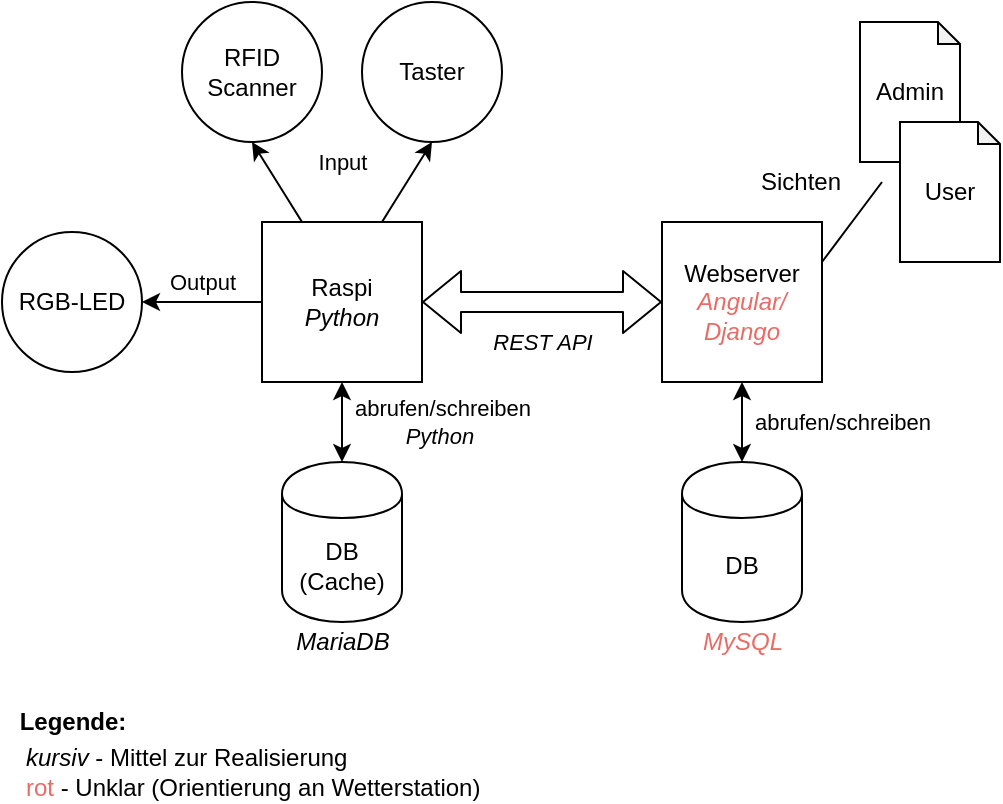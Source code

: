 <mxfile version="14.1.9" type="device"><diagram id="6eDWRuTLR4EQcZg78_aW" name="Page-1"><mxGraphModel dx="813" dy="475" grid="1" gridSize="10" guides="1" tooltips="1" connect="1" arrows="1" fold="1" page="1" pageScale="1" pageWidth="827" pageHeight="1169" math="0" shadow="0"><root><mxCell id="0"/><mxCell id="1" parent="0"/><mxCell id="55mjyKdclRXGyIF_4uKQ-1" value="Raspi&lt;i&gt;&lt;br&gt;Python&lt;/i&gt;" style="whiteSpace=wrap;html=1;aspect=fixed;" parent="1" vertex="1"><mxGeometry x="130" y="150" width="80" height="80" as="geometry"/></mxCell><mxCell id="55mjyKdclRXGyIF_4uKQ-2" value="Webserver&lt;br&gt;&lt;i&gt;&lt;font color=&quot;#ea6b66&quot;&gt;Angular/&lt;br&gt;Django&lt;br&gt;&lt;/font&gt;&lt;/i&gt;" style="whiteSpace=wrap;html=1;aspect=fixed;" parent="1" vertex="1"><mxGeometry x="330" y="150" width="80" height="80" as="geometry"/></mxCell><mxCell id="55mjyKdclRXGyIF_4uKQ-3" value="" style="shape=flexArrow;endArrow=classic;startArrow=classic;html=1;exitX=1;exitY=0.5;exitDx=0;exitDy=0;entryX=0;entryY=0.5;entryDx=0;entryDy=0;" parent="1" source="55mjyKdclRXGyIF_4uKQ-1" target="55mjyKdclRXGyIF_4uKQ-2" edge="1"><mxGeometry width="50" height="50" relative="1" as="geometry"><mxPoint x="380" y="290" as="sourcePoint"/><mxPoint x="430" y="240" as="targetPoint"/></mxGeometry></mxCell><mxCell id="55mjyKdclRXGyIF_4uKQ-13" value="&lt;i&gt;REST API&lt;/i&gt;" style="edgeLabel;html=1;align=center;verticalAlign=middle;resizable=0;points=[];" parent="55mjyKdclRXGyIF_4uKQ-3" vertex="1" connectable="0"><mxGeometry x="0.138" y="-2" relative="1" as="geometry"><mxPoint x="-8.57" y="18" as="offset"/></mxGeometry></mxCell><mxCell id="55mjyKdclRXGyIF_4uKQ-5" value="DB" style="shape=cylinder;whiteSpace=wrap;html=1;boundedLbl=1;backgroundOutline=1;" parent="1" vertex="1"><mxGeometry x="340" y="270" width="60" height="80" as="geometry"/></mxCell><mxCell id="55mjyKdclRXGyIF_4uKQ-6" value="" style="endArrow=classic;startArrow=classic;html=1;entryX=0.5;entryY=1;entryDx=0;entryDy=0;exitX=0.5;exitY=0;exitDx=0;exitDy=0;" parent="1" source="55mjyKdclRXGyIF_4uKQ-5" target="55mjyKdclRXGyIF_4uKQ-2" edge="1"><mxGeometry width="50" height="50" relative="1" as="geometry"><mxPoint x="380" y="290" as="sourcePoint"/><mxPoint x="430" y="240" as="targetPoint"/></mxGeometry></mxCell><mxCell id="55mjyKdclRXGyIF_4uKQ-22" value="abrufen/schreiben" style="edgeLabel;html=1;align=center;verticalAlign=middle;resizable=0;points=[];" parent="55mjyKdclRXGyIF_4uKQ-6" vertex="1" connectable="0"><mxGeometry x="-0.371" y="-2" relative="1" as="geometry"><mxPoint x="48" y="-7.43" as="offset"/></mxGeometry></mxCell><mxCell id="55mjyKdclRXGyIF_4uKQ-10" value="Admin" style="shape=note;whiteSpace=wrap;html=1;backgroundOutline=1;darkOpacity=0.05;size=11;" parent="1" vertex="1"><mxGeometry x="429" y="50" width="50" height="70" as="geometry"/></mxCell><mxCell id="55mjyKdclRXGyIF_4uKQ-11" value="User" style="shape=note;whiteSpace=wrap;html=1;backgroundOutline=1;darkOpacity=0.05;size=11;" parent="1" vertex="1"><mxGeometry x="449" y="100" width="50" height="70" as="geometry"/></mxCell><mxCell id="55mjyKdclRXGyIF_4uKQ-12" value="" style="endArrow=none;html=1;exitX=1;exitY=0.25;exitDx=0;exitDy=0;" parent="1" source="55mjyKdclRXGyIF_4uKQ-2" edge="1"><mxGeometry width="50" height="50" relative="1" as="geometry"><mxPoint x="340" y="210" as="sourcePoint"/><mxPoint x="440" y="130" as="targetPoint"/></mxGeometry></mxCell><mxCell id="55mjyKdclRXGyIF_4uKQ-14" value="RFID Scanner" style="ellipse;whiteSpace=wrap;html=1;" parent="1" vertex="1"><mxGeometry x="90" y="40" width="70" height="70" as="geometry"/></mxCell><mxCell id="55mjyKdclRXGyIF_4uKQ-15" value="Taster" style="ellipse;whiteSpace=wrap;html=1;" parent="1" vertex="1"><mxGeometry x="180" y="40" width="70" height="70" as="geometry"/></mxCell><mxCell id="55mjyKdclRXGyIF_4uKQ-16" value="RGB-LED" style="ellipse;whiteSpace=wrap;html=1;" parent="1" vertex="1"><mxGeometry y="155" width="70" height="70" as="geometry"/></mxCell><mxCell id="55mjyKdclRXGyIF_4uKQ-17" value="" style="endArrow=classic;html=1;entryX=1;entryY=0.5;entryDx=0;entryDy=0;" parent="1" target="55mjyKdclRXGyIF_4uKQ-16" edge="1"><mxGeometry width="50" height="50" relative="1" as="geometry"><mxPoint x="130" y="190" as="sourcePoint"/><mxPoint x="310" y="160" as="targetPoint"/></mxGeometry></mxCell><mxCell id="55mjyKdclRXGyIF_4uKQ-20" value="Output" style="edgeLabel;html=1;align=center;verticalAlign=middle;resizable=0;points=[];" parent="55mjyKdclRXGyIF_4uKQ-17" vertex="1" connectable="0"><mxGeometry x="0.343" y="-2" relative="1" as="geometry"><mxPoint x="10.57" y="-8" as="offset"/></mxGeometry></mxCell><mxCell id="55mjyKdclRXGyIF_4uKQ-18" value="" style="endArrow=classic;html=1;entryX=0.5;entryY=1;entryDx=0;entryDy=0;" parent="1" target="55mjyKdclRXGyIF_4uKQ-15" edge="1"><mxGeometry width="50" height="50" relative="1" as="geometry"><mxPoint x="190" y="150" as="sourcePoint"/><mxPoint x="300" y="100" as="targetPoint"/></mxGeometry></mxCell><mxCell id="55mjyKdclRXGyIF_4uKQ-19" value="" style="endArrow=classic;html=1;entryX=0.5;entryY=1;entryDx=0;entryDy=0;" parent="1" target="55mjyKdclRXGyIF_4uKQ-14" edge="1"><mxGeometry width="50" height="50" relative="1" as="geometry"><mxPoint x="150" y="150" as="sourcePoint"/><mxPoint x="110" y="150" as="targetPoint"/></mxGeometry></mxCell><mxCell id="55mjyKdclRXGyIF_4uKQ-21" value="Input" style="edgeLabel;html=1;align=center;verticalAlign=middle;resizable=0;points=[];" parent="55mjyKdclRXGyIF_4uKQ-19" vertex="1" connectable="0"><mxGeometry x="-0.351" y="-2" relative="1" as="geometry"><mxPoint x="26.48" y="-15.86" as="offset"/></mxGeometry></mxCell><mxCell id="55mjyKdclRXGyIF_4uKQ-23" value="&lt;i&gt;&lt;font color=&quot;#ea6b66&quot;&gt;MySQL&lt;/font&gt;&lt;/i&gt;" style="text;html=1;align=center;verticalAlign=middle;resizable=0;points=[];autosize=1;" parent="1" vertex="1"><mxGeometry x="340" y="350" width="60" height="20" as="geometry"/></mxCell><mxCell id="55mjyKdclRXGyIF_4uKQ-24" value="Sichten" style="text;html=1;align=center;verticalAlign=middle;resizable=0;points=[];autosize=1;" parent="1" vertex="1"><mxGeometry x="369" y="120" width="60" height="20" as="geometry"/></mxCell><mxCell id="55mjyKdclRXGyIF_4uKQ-27" value="&lt;b&gt;Legende:&lt;/b&gt;" style="text;html=1;align=center;verticalAlign=middle;resizable=0;points=[];autosize=1;" parent="1" vertex="1"><mxGeometry y="390" width="70" height="20" as="geometry"/></mxCell><mxCell id="55mjyKdclRXGyIF_4uKQ-28" value="&lt;i&gt;kursiv&lt;/i&gt; - Mittel zur Realisierung&lt;br&gt;&lt;font color=&quot;#ea6b66&quot;&gt;rot &lt;/font&gt;&lt;span&gt;- Unklar (Orientierung an Wetterstation)&lt;/span&gt;" style="text;html=1;align=left;verticalAlign=middle;resizable=0;points=[];autosize=1;" parent="1" vertex="1"><mxGeometry x="10" y="410" width="240" height="30" as="geometry"/></mxCell><mxCell id="LF6WcdlO7mZCHJfmHnAv-1" value="DB (Cache)" style="shape=cylinder;whiteSpace=wrap;html=1;boundedLbl=1;backgroundOutline=1;" vertex="1" parent="1"><mxGeometry x="140" y="270" width="60" height="80" as="geometry"/></mxCell><mxCell id="LF6WcdlO7mZCHJfmHnAv-2" value="" style="endArrow=classic;startArrow=classic;html=1;entryX=0.5;entryY=1;entryDx=0;entryDy=0;exitX=0.5;exitY=0;exitDx=0;exitDy=0;" edge="1" parent="1" source="LF6WcdlO7mZCHJfmHnAv-1" target="55mjyKdclRXGyIF_4uKQ-1"><mxGeometry width="50" height="50" relative="1" as="geometry"><mxPoint x="169.71" y="270" as="sourcePoint"/><mxPoint x="169.71" y="230" as="targetPoint"/></mxGeometry></mxCell><mxCell id="LF6WcdlO7mZCHJfmHnAv-3" value="abrufen/schreiben&lt;br&gt;&lt;i&gt;Python&amp;nbsp;&lt;/i&gt;" style="edgeLabel;html=1;align=center;verticalAlign=middle;resizable=0;points=[];" vertex="1" connectable="0" parent="LF6WcdlO7mZCHJfmHnAv-2"><mxGeometry x="-0.371" y="-2" relative="1" as="geometry"><mxPoint x="48" y="-7.43" as="offset"/></mxGeometry></mxCell><mxCell id="LF6WcdlO7mZCHJfmHnAv-4" value="&lt;i&gt;&lt;font&gt;MariaDB&lt;/font&gt;&lt;/i&gt;" style="text;html=1;align=center;verticalAlign=middle;resizable=0;points=[];autosize=1;" vertex="1" parent="1"><mxGeometry x="140" y="350" width="60" height="20" as="geometry"/></mxCell></root></mxGraphModel></diagram></mxfile>